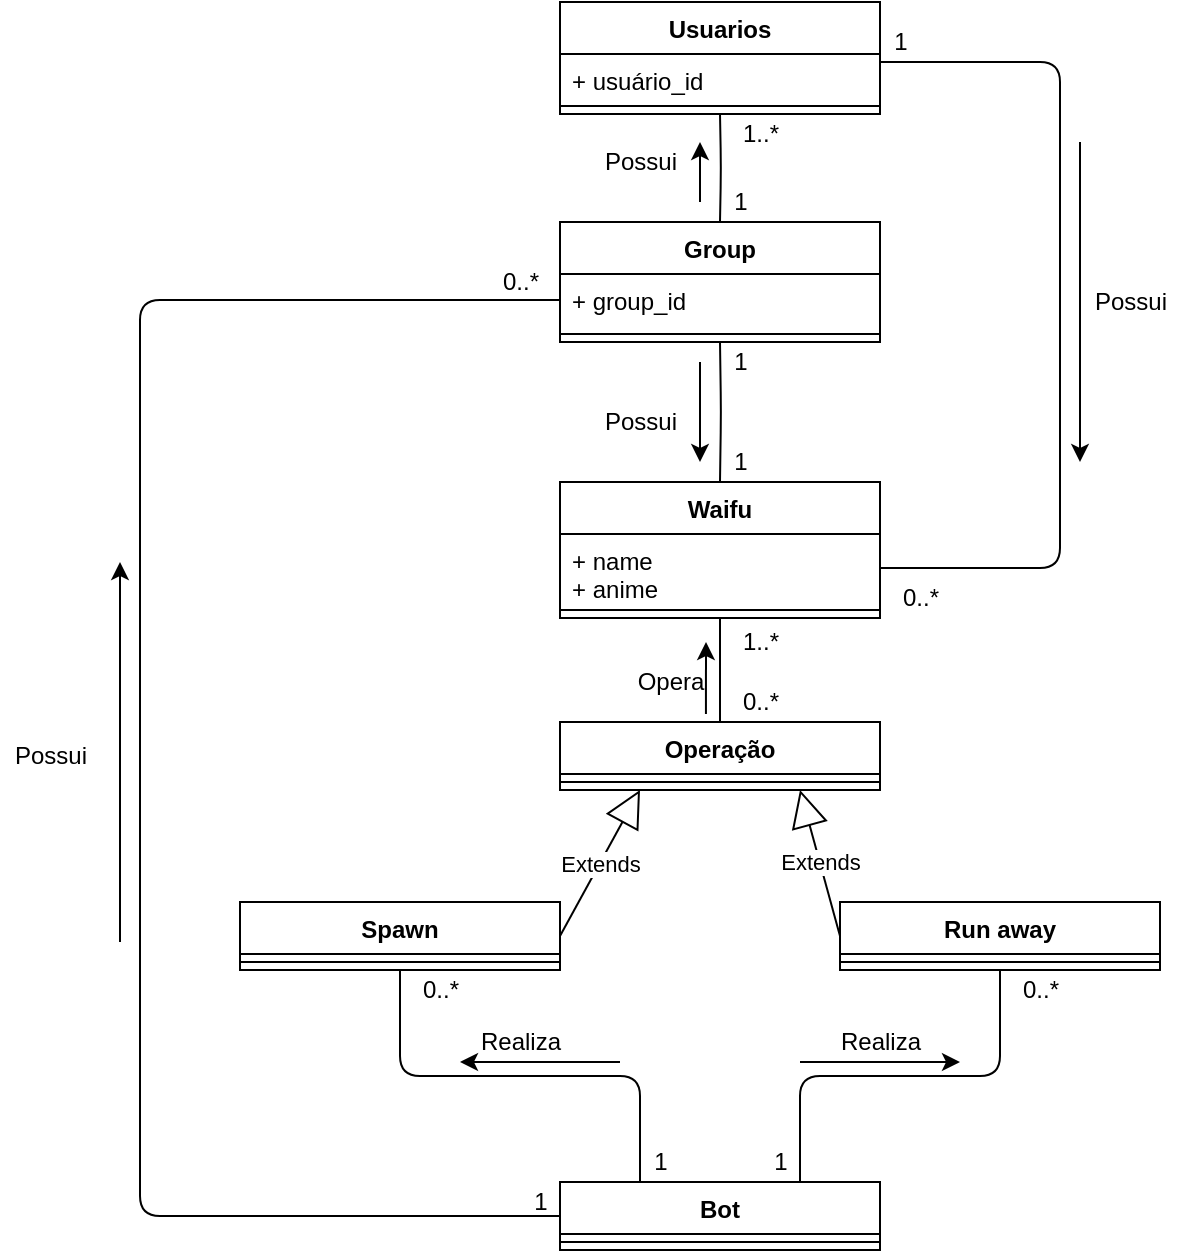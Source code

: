 <mxfile version="14.4.8" type="device"><diagram id="ZooIAuH_dJokz2y0DrYR" name="Page-1"><mxGraphModel dx="1193" dy="691" grid="1" gridSize="10" guides="1" tooltips="1" connect="1" arrows="1" fold="1" page="1" pageScale="1" pageWidth="850" pageHeight="1100" math="0" shadow="0"><root><mxCell id="0"/><mxCell id="1" parent="0"/><mxCell id="Q8VuA5kDhZYftRLVxDsT-23" value="Usuarios" style="swimlane;fontStyle=1;align=center;verticalAlign=top;childLayout=stackLayout;horizontal=1;startSize=26;horizontalStack=0;resizeParent=1;resizeParentMax=0;resizeLast=0;collapsible=1;marginBottom=0;" vertex="1" parent="1"><mxGeometry x="370" y="120" width="160" height="56" as="geometry"/></mxCell><mxCell id="Q8VuA5kDhZYftRLVxDsT-24" value="+ usuário_id" style="text;strokeColor=none;fillColor=none;align=left;verticalAlign=top;spacingLeft=4;spacingRight=4;overflow=hidden;rotatable=0;points=[[0,0.5],[1,0.5]];portConstraint=eastwest;" vertex="1" parent="Q8VuA5kDhZYftRLVxDsT-23"><mxGeometry y="26" width="160" height="22" as="geometry"/></mxCell><mxCell id="Q8VuA5kDhZYftRLVxDsT-25" value="" style="line;strokeWidth=1;fillColor=none;align=left;verticalAlign=middle;spacingTop=-1;spacingLeft=3;spacingRight=3;rotatable=0;labelPosition=right;points=[];portConstraint=eastwest;" vertex="1" parent="Q8VuA5kDhZYftRLVxDsT-23"><mxGeometry y="48" width="160" height="8" as="geometry"/></mxCell><mxCell id="Q8VuA5kDhZYftRLVxDsT-27" value="Group" style="swimlane;fontStyle=1;align=center;verticalAlign=top;childLayout=stackLayout;horizontal=1;startSize=26;horizontalStack=0;resizeParent=1;resizeParentMax=0;resizeLast=0;collapsible=1;marginBottom=0;" vertex="1" parent="1"><mxGeometry x="370" y="230" width="160" height="60" as="geometry"/></mxCell><mxCell id="Q8VuA5kDhZYftRLVxDsT-28" value="+ group_id" style="text;strokeColor=none;fillColor=none;align=left;verticalAlign=top;spacingLeft=4;spacingRight=4;overflow=hidden;rotatable=0;points=[[0,0.5],[1,0.5]];portConstraint=eastwest;" vertex="1" parent="Q8VuA5kDhZYftRLVxDsT-27"><mxGeometry y="26" width="160" height="26" as="geometry"/></mxCell><mxCell id="Q8VuA5kDhZYftRLVxDsT-29" value="" style="line;strokeWidth=1;fillColor=none;align=left;verticalAlign=middle;spacingTop=-1;spacingLeft=3;spacingRight=3;rotatable=0;labelPosition=right;points=[];portConstraint=eastwest;" vertex="1" parent="Q8VuA5kDhZYftRLVxDsT-27"><mxGeometry y="52" width="160" height="8" as="geometry"/></mxCell><mxCell id="Q8VuA5kDhZYftRLVxDsT-32" value="Waifu" style="swimlane;fontStyle=1;align=center;verticalAlign=top;childLayout=stackLayout;horizontal=1;startSize=26;horizontalStack=0;resizeParent=1;resizeParentMax=0;resizeLast=0;collapsible=1;marginBottom=0;" vertex="1" parent="1"><mxGeometry x="370" y="360" width="160" height="68" as="geometry"/></mxCell><mxCell id="Q8VuA5kDhZYftRLVxDsT-33" value="+ name&#xA;+ anime&#xA;" style="text;strokeColor=none;fillColor=none;align=left;verticalAlign=top;spacingLeft=4;spacingRight=4;overflow=hidden;rotatable=0;points=[[0,0.5],[1,0.5]];portConstraint=eastwest;" vertex="1" parent="Q8VuA5kDhZYftRLVxDsT-32"><mxGeometry y="26" width="160" height="34" as="geometry"/></mxCell><mxCell id="Q8VuA5kDhZYftRLVxDsT-34" value="" style="line;strokeWidth=1;fillColor=none;align=left;verticalAlign=middle;spacingTop=-1;spacingLeft=3;spacingRight=3;rotatable=0;labelPosition=right;points=[];portConstraint=eastwest;" vertex="1" parent="Q8VuA5kDhZYftRLVxDsT-32"><mxGeometry y="60" width="160" height="8" as="geometry"/></mxCell><mxCell id="Q8VuA5kDhZYftRLVxDsT-37" value="Bot" style="swimlane;fontStyle=1;align=center;verticalAlign=top;childLayout=stackLayout;horizontal=1;startSize=26;horizontalStack=0;resizeParent=1;resizeParentMax=0;resizeLast=0;collapsible=1;marginBottom=0;" vertex="1" parent="1"><mxGeometry x="370" y="710" width="160" height="34" as="geometry"/></mxCell><mxCell id="Q8VuA5kDhZYftRLVxDsT-39" value="" style="line;strokeWidth=1;fillColor=none;align=left;verticalAlign=middle;spacingTop=-1;spacingLeft=3;spacingRight=3;rotatable=0;labelPosition=right;points=[];portConstraint=eastwest;" vertex="1" parent="Q8VuA5kDhZYftRLVxDsT-37"><mxGeometry y="26" width="160" height="8" as="geometry"/></mxCell><mxCell id="Q8VuA5kDhZYftRLVxDsT-48" value="Operação" style="swimlane;fontStyle=1;align=center;verticalAlign=top;childLayout=stackLayout;horizontal=1;startSize=26;horizontalStack=0;resizeParent=1;resizeParentMax=0;resizeLast=0;collapsible=1;marginBottom=0;" vertex="1" parent="1"><mxGeometry x="370" y="480" width="160" height="34" as="geometry"/></mxCell><mxCell id="Q8VuA5kDhZYftRLVxDsT-50" value="" style="line;strokeWidth=1;fillColor=none;align=left;verticalAlign=middle;spacingTop=-1;spacingLeft=3;spacingRight=3;rotatable=0;labelPosition=right;points=[];portConstraint=eastwest;" vertex="1" parent="Q8VuA5kDhZYftRLVxDsT-48"><mxGeometry y="26" width="160" height="8" as="geometry"/></mxCell><mxCell id="Q8VuA5kDhZYftRLVxDsT-52" value="Spawn" style="swimlane;fontStyle=1;align=center;verticalAlign=top;childLayout=stackLayout;horizontal=1;startSize=26;horizontalStack=0;resizeParent=1;resizeParentMax=0;resizeLast=0;collapsible=1;marginBottom=0;" vertex="1" parent="1"><mxGeometry x="210" y="570" width="160" height="34" as="geometry"/></mxCell><mxCell id="Q8VuA5kDhZYftRLVxDsT-54" value="" style="line;strokeWidth=1;fillColor=none;align=left;verticalAlign=middle;spacingTop=-1;spacingLeft=3;spacingRight=3;rotatable=0;labelPosition=right;points=[];portConstraint=eastwest;" vertex="1" parent="Q8VuA5kDhZYftRLVxDsT-52"><mxGeometry y="26" width="160" height="8" as="geometry"/></mxCell><mxCell id="Q8VuA5kDhZYftRLVxDsT-56" value="Run away" style="swimlane;fontStyle=1;align=center;verticalAlign=top;childLayout=stackLayout;horizontal=1;startSize=26;horizontalStack=0;resizeParent=1;resizeParentMax=0;resizeLast=0;collapsible=1;marginBottom=0;" vertex="1" parent="1"><mxGeometry x="510" y="570" width="160" height="34" as="geometry"/></mxCell><mxCell id="Q8VuA5kDhZYftRLVxDsT-58" value="" style="line;strokeWidth=1;fillColor=none;align=left;verticalAlign=middle;spacingTop=-1;spacingLeft=3;spacingRight=3;rotatable=0;labelPosition=right;points=[];portConstraint=eastwest;" vertex="1" parent="Q8VuA5kDhZYftRLVxDsT-56"><mxGeometry y="26" width="160" height="8" as="geometry"/></mxCell><mxCell id="Q8VuA5kDhZYftRLVxDsT-60" value="Extends" style="endArrow=block;endSize=16;endFill=0;html=1;entryX=0.25;entryY=1;entryDx=0;entryDy=0;exitX=1;exitY=0.5;exitDx=0;exitDy=0;" edge="1" parent="1" source="Q8VuA5kDhZYftRLVxDsT-52" target="Q8VuA5kDhZYftRLVxDsT-48"><mxGeometry width="160" relative="1" as="geometry"><mxPoint x="390" y="670" as="sourcePoint"/><mxPoint x="550" y="670" as="targetPoint"/></mxGeometry></mxCell><mxCell id="Q8VuA5kDhZYftRLVxDsT-61" value="Extends" style="endArrow=block;endSize=16;endFill=0;html=1;entryX=0.75;entryY=1;entryDx=0;entryDy=0;exitX=0;exitY=0.5;exitDx=0;exitDy=0;" edge="1" parent="1" source="Q8VuA5kDhZYftRLVxDsT-56" target="Q8VuA5kDhZYftRLVxDsT-48"><mxGeometry width="160" relative="1" as="geometry"><mxPoint x="420" y="620" as="sourcePoint"/><mxPoint x="580" y="620" as="targetPoint"/></mxGeometry></mxCell><mxCell id="Q8VuA5kDhZYftRLVxDsT-71" value="" style="endArrow=none;html=1;entryX=0.5;entryY=1;entryDx=0;entryDy=0;exitX=0.25;exitY=0;exitDx=0;exitDy=0;edgeStyle=orthogonalEdgeStyle;" edge="1" parent="1" source="Q8VuA5kDhZYftRLVxDsT-37" target="Q8VuA5kDhZYftRLVxDsT-52"><mxGeometry width="50" height="50" relative="1" as="geometry"><mxPoint x="290" y="690" as="sourcePoint"/><mxPoint x="340" y="640" as="targetPoint"/></mxGeometry></mxCell><mxCell id="Q8VuA5kDhZYftRLVxDsT-72" value="" style="endArrow=none;html=1;entryX=0.5;entryY=1;entryDx=0;entryDy=0;exitX=0.75;exitY=0;exitDx=0;exitDy=0;edgeStyle=orthogonalEdgeStyle;" edge="1" parent="1" source="Q8VuA5kDhZYftRLVxDsT-37" target="Q8VuA5kDhZYftRLVxDsT-56"><mxGeometry width="50" height="50" relative="1" as="geometry"><mxPoint x="420" y="720" as="sourcePoint"/><mxPoint x="300" y="614" as="targetPoint"/></mxGeometry></mxCell><mxCell id="Q8VuA5kDhZYftRLVxDsT-73" value="" style="endArrow=none;html=1;entryX=0;entryY=0.5;entryDx=0;entryDy=0;exitX=0;exitY=0.5;exitDx=0;exitDy=0;edgeStyle=orthogonalEdgeStyle;" edge="1" parent="1" source="Q8VuA5kDhZYftRLVxDsT-37" target="Q8VuA5kDhZYftRLVxDsT-28"><mxGeometry width="50" height="50" relative="1" as="geometry"><mxPoint x="420" y="720" as="sourcePoint"/><mxPoint x="300" y="614" as="targetPoint"/><Array as="points"><mxPoint x="160" y="727"/><mxPoint x="160" y="269"/></Array></mxGeometry></mxCell><mxCell id="Q8VuA5kDhZYftRLVxDsT-74" value="" style="endArrow=none;html=1;entryX=0.5;entryY=1;entryDx=0;entryDy=0;exitX=0.5;exitY=0;exitDx=0;exitDy=0;edgeStyle=orthogonalEdgeStyle;" edge="1" parent="1" source="Q8VuA5kDhZYftRLVxDsT-48" target="Q8VuA5kDhZYftRLVxDsT-32"><mxGeometry width="50" height="50" relative="1" as="geometry"><mxPoint x="430" y="730" as="sourcePoint"/><mxPoint x="310" y="624" as="targetPoint"/></mxGeometry></mxCell><mxCell id="Q8VuA5kDhZYftRLVxDsT-75" value="" style="endArrow=none;html=1;entryX=1;entryY=0.5;entryDx=0;entryDy=0;exitX=1;exitY=0.182;exitDx=0;exitDy=0;edgeStyle=orthogonalEdgeStyle;exitPerimeter=0;" edge="1" parent="1" source="Q8VuA5kDhZYftRLVxDsT-24" target="Q8VuA5kDhZYftRLVxDsT-33"><mxGeometry width="50" height="50" relative="1" as="geometry"><mxPoint x="440" y="740" as="sourcePoint"/><mxPoint x="320" y="634" as="targetPoint"/><Array as="points"><mxPoint x="620" y="150"/><mxPoint x="620" y="403"/></Array></mxGeometry></mxCell><mxCell id="Q8VuA5kDhZYftRLVxDsT-76" value="" style="endArrow=none;html=1;entryX=0.5;entryY=1;entryDx=0;entryDy=0;edgeStyle=orthogonalEdgeStyle;" edge="1" parent="1" target="Q8VuA5kDhZYftRLVxDsT-27"><mxGeometry width="50" height="50" relative="1" as="geometry"><mxPoint x="450" y="360" as="sourcePoint"/><mxPoint x="330" y="644" as="targetPoint"/></mxGeometry></mxCell><mxCell id="Q8VuA5kDhZYftRLVxDsT-77" value="" style="endArrow=none;html=1;entryX=0.5;entryY=1;entryDx=0;entryDy=0;edgeStyle=orthogonalEdgeStyle;" edge="1" parent="1" target="Q8VuA5kDhZYftRLVxDsT-23"><mxGeometry width="50" height="50" relative="1" as="geometry"><mxPoint x="450" y="230" as="sourcePoint"/><mxPoint x="340" y="654" as="targetPoint"/></mxGeometry></mxCell><mxCell id="Q8VuA5kDhZYftRLVxDsT-80" value="" style="endArrow=classic;html=1;" edge="1" parent="1"><mxGeometry width="50" height="50" relative="1" as="geometry"><mxPoint x="150" y="590" as="sourcePoint"/><mxPoint x="150" y="400" as="targetPoint"/></mxGeometry></mxCell><mxCell id="Q8VuA5kDhZYftRLVxDsT-81" value="Possui" style="text;html=1;align=center;verticalAlign=middle;resizable=0;points=[];autosize=1;" vertex="1" parent="1"><mxGeometry x="90" y="487" width="50" height="20" as="geometry"/></mxCell><mxCell id="Q8VuA5kDhZYftRLVxDsT-82" value="" style="endArrow=classic;html=1;" edge="1" parent="1"><mxGeometry width="50" height="50" relative="1" as="geometry"><mxPoint x="400" y="650" as="sourcePoint"/><mxPoint x="320" y="650" as="targetPoint"/></mxGeometry></mxCell><mxCell id="Q8VuA5kDhZYftRLVxDsT-83" value="" style="endArrow=classic;html=1;" edge="1" parent="1"><mxGeometry width="50" height="50" relative="1" as="geometry"><mxPoint x="490" y="650" as="sourcePoint"/><mxPoint x="570" y="650" as="targetPoint"/></mxGeometry></mxCell><mxCell id="Q8VuA5kDhZYftRLVxDsT-84" value="" style="endArrow=classic;html=1;exitX=0.456;exitY=-0.118;exitDx=0;exitDy=0;exitPerimeter=0;" edge="1" parent="1" source="Q8VuA5kDhZYftRLVxDsT-48"><mxGeometry width="50" height="50" relative="1" as="geometry"><mxPoint x="420" y="670" as="sourcePoint"/><mxPoint x="443" y="440" as="targetPoint"/></mxGeometry></mxCell><mxCell id="Q8VuA5kDhZYftRLVxDsT-85" value="" style="endArrow=classic;html=1;" edge="1" parent="1"><mxGeometry width="50" height="50" relative="1" as="geometry"><mxPoint x="440" y="300" as="sourcePoint"/><mxPoint x="440" y="350" as="targetPoint"/></mxGeometry></mxCell><mxCell id="Q8VuA5kDhZYftRLVxDsT-86" value="" style="endArrow=classic;html=1;" edge="1" parent="1"><mxGeometry width="50" height="50" relative="1" as="geometry"><mxPoint x="440" y="220" as="sourcePoint"/><mxPoint x="440" y="190" as="targetPoint"/></mxGeometry></mxCell><mxCell id="Q8VuA5kDhZYftRLVxDsT-87" value="" style="endArrow=classic;html=1;" edge="1" parent="1"><mxGeometry width="50" height="50" relative="1" as="geometry"><mxPoint x="630" y="190" as="sourcePoint"/><mxPoint x="630" y="350" as="targetPoint"/></mxGeometry></mxCell><mxCell id="Q8VuA5kDhZYftRLVxDsT-88" value="Realiza" style="text;html=1;align=center;verticalAlign=middle;resizable=0;points=[];autosize=1;" vertex="1" parent="1"><mxGeometry x="320" y="630" width="60" height="20" as="geometry"/></mxCell><mxCell id="Q8VuA5kDhZYftRLVxDsT-89" value="Realiza" style="text;html=1;align=center;verticalAlign=middle;resizable=0;points=[];autosize=1;" vertex="1" parent="1"><mxGeometry x="500" y="630" width="60" height="20" as="geometry"/></mxCell><mxCell id="Q8VuA5kDhZYftRLVxDsT-90" value="Opera" style="text;html=1;align=center;verticalAlign=middle;resizable=0;points=[];autosize=1;" vertex="1" parent="1"><mxGeometry x="400" y="450" width="50" height="20" as="geometry"/></mxCell><mxCell id="Q8VuA5kDhZYftRLVxDsT-91" value="Possui" style="text;html=1;align=center;verticalAlign=middle;resizable=0;points=[];autosize=1;" vertex="1" parent="1"><mxGeometry x="385" y="320" width="50" height="20" as="geometry"/></mxCell><mxCell id="Q8VuA5kDhZYftRLVxDsT-92" value="Possui" style="text;html=1;align=center;verticalAlign=middle;resizable=0;points=[];autosize=1;" vertex="1" parent="1"><mxGeometry x="630" y="260" width="50" height="20" as="geometry"/></mxCell><mxCell id="Q8VuA5kDhZYftRLVxDsT-93" value="Possui" style="text;html=1;align=center;verticalAlign=middle;resizable=0;points=[];autosize=1;" vertex="1" parent="1"><mxGeometry x="385" y="190" width="50" height="20" as="geometry"/></mxCell><mxCell id="Q8VuA5kDhZYftRLVxDsT-94" value="1" style="text;html=1;align=center;verticalAlign=middle;resizable=0;points=[];autosize=1;" vertex="1" parent="1"><mxGeometry x="450" y="210" width="20" height="20" as="geometry"/></mxCell><mxCell id="Q8VuA5kDhZYftRLVxDsT-95" value="1..*" style="text;html=1;align=center;verticalAlign=middle;resizable=0;points=[];autosize=1;" vertex="1" parent="1"><mxGeometry x="450" y="176" width="40" height="20" as="geometry"/></mxCell><mxCell id="Q8VuA5kDhZYftRLVxDsT-96" value="1" style="text;html=1;align=center;verticalAlign=middle;resizable=0;points=[];autosize=1;" vertex="1" parent="1"><mxGeometry x="530" y="130" width="20" height="20" as="geometry"/></mxCell><mxCell id="Q8VuA5kDhZYftRLVxDsT-97" value="0..*" style="text;html=1;align=center;verticalAlign=middle;resizable=0;points=[];autosize=1;" vertex="1" parent="1"><mxGeometry x="530" y="408" width="40" height="20" as="geometry"/></mxCell><mxCell id="Q8VuA5kDhZYftRLVxDsT-98" value="1" style="text;html=1;align=center;verticalAlign=middle;resizable=0;points=[];autosize=1;" vertex="1" parent="1"><mxGeometry x="450" y="290" width="20" height="20" as="geometry"/></mxCell><mxCell id="Q8VuA5kDhZYftRLVxDsT-99" value="1" style="text;html=1;align=center;verticalAlign=middle;resizable=0;points=[];autosize=1;" vertex="1" parent="1"><mxGeometry x="450" y="340" width="20" height="20" as="geometry"/></mxCell><mxCell id="Q8VuA5kDhZYftRLVxDsT-100" value="0..*" style="text;html=1;align=center;verticalAlign=middle;resizable=0;points=[];autosize=1;" vertex="1" parent="1"><mxGeometry x="450" y="460" width="40" height="20" as="geometry"/></mxCell><mxCell id="Q8VuA5kDhZYftRLVxDsT-101" value="1..*" style="text;html=1;align=center;verticalAlign=middle;resizable=0;points=[];autosize=1;" vertex="1" parent="1"><mxGeometry x="450" y="430" width="40" height="20" as="geometry"/></mxCell><mxCell id="Q8VuA5kDhZYftRLVxDsT-102" value="1" style="text;html=1;align=center;verticalAlign=middle;resizable=0;points=[];autosize=1;" vertex="1" parent="1"><mxGeometry x="350" y="710" width="20" height="20" as="geometry"/></mxCell><mxCell id="Q8VuA5kDhZYftRLVxDsT-103" value="0..*" style="text;html=1;align=center;verticalAlign=middle;resizable=0;points=[];autosize=1;" vertex="1" parent="1"><mxGeometry x="330" y="250" width="40" height="20" as="geometry"/></mxCell><mxCell id="Q8VuA5kDhZYftRLVxDsT-104" value="1" style="text;html=1;align=center;verticalAlign=middle;resizable=0;points=[];autosize=1;" vertex="1" parent="1"><mxGeometry x="410" y="690" width="20" height="20" as="geometry"/></mxCell><mxCell id="Q8VuA5kDhZYftRLVxDsT-105" value="1" style="text;html=1;align=center;verticalAlign=middle;resizable=0;points=[];autosize=1;" vertex="1" parent="1"><mxGeometry x="470" y="690" width="20" height="20" as="geometry"/></mxCell><mxCell id="Q8VuA5kDhZYftRLVxDsT-106" value="0..*" style="text;html=1;align=center;verticalAlign=middle;resizable=0;points=[];autosize=1;" vertex="1" parent="1"><mxGeometry x="590" y="604" width="40" height="20" as="geometry"/></mxCell><mxCell id="Q8VuA5kDhZYftRLVxDsT-107" value="0..*" style="text;html=1;align=center;verticalAlign=middle;resizable=0;points=[];autosize=1;" vertex="1" parent="1"><mxGeometry x="290" y="604" width="40" height="20" as="geometry"/></mxCell></root></mxGraphModel></diagram></mxfile>